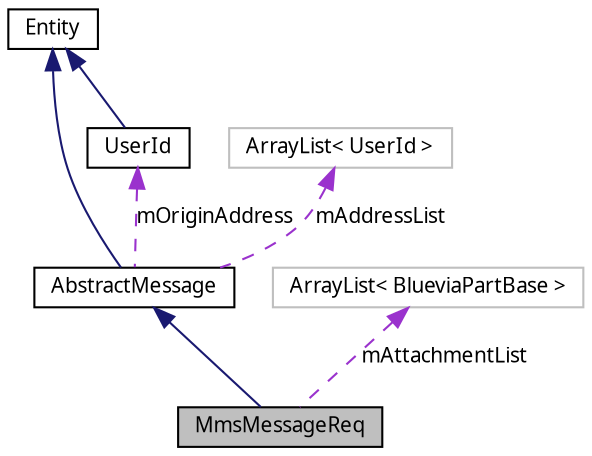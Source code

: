 digraph G
{
  bgcolor="transparent";
  edge [fontname="FreeSans.ttf",fontsize="10",labelfontname="FreeSans.ttf",labelfontsize="10"];
  node [fontname="FreeSans.ttf",fontsize="10",shape=record];
  Node1 [label="MmsMessageReq",height=0.2,width=0.4,color="black", fillcolor="grey75", style="filled" fontcolor="black"];
  Node2 -> Node1 [dir=back,color="midnightblue",fontsize="10",style="solid",fontname="FreeSans.ttf"];
  Node2 [label="AbstractMessage",height=0.2,width=0.4,color="black",URL="$classcom_1_1bluevia_1_1android_1_1messagery_1_1data_1_1_abstract_message.html"];
  Node3 -> Node2 [dir=back,color="midnightblue",fontsize="10",style="solid",fontname="FreeSans.ttf"];
  Node3 [label="Entity",height=0.2,width=0.4,color="black",URL="$interfacecom_1_1bluevia_1_1android_1_1commons_1_1_entity.html"];
  Node4 -> Node2 [dir=back,color="darkorchid3",fontsize="10",style="dashed",label="mOriginAddress",fontname="FreeSans.ttf"];
  Node4 [label="UserId",height=0.2,width=0.4,color="black",URL="$classcom_1_1bluevia_1_1android_1_1commons_1_1data_1_1_user_id.html"];
  Node3 -> Node4 [dir=back,color="midnightblue",fontsize="10",style="solid",fontname="FreeSans.ttf"];
  Node5 -> Node2 [dir=back,color="darkorchid3",fontsize="10",style="dashed",label="mAddressList",fontname="FreeSans.ttf"];
  Node5 [label="ArrayList\< UserId \>",height=0.2,width=0.4,color="grey75"];
  Node6 -> Node1 [dir=back,color="darkorchid3",fontsize="10",style="dashed",label="mAttachmentList",fontname="FreeSans.ttf"];
  Node6 [label="ArrayList\< BlueviaPartBase \>",height=0.2,width=0.4,color="grey75"];
}
